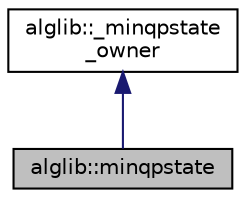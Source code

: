 digraph "alglib::minqpstate"
{
  edge [fontname="Helvetica",fontsize="10",labelfontname="Helvetica",labelfontsize="10"];
  node [fontname="Helvetica",fontsize="10",shape=record];
  Node0 [label="alglib::minqpstate",height=0.2,width=0.4,color="black", fillcolor="grey75", style="filled", fontcolor="black"];
  Node1 -> Node0 [dir="back",color="midnightblue",fontsize="10",style="solid",fontname="Helvetica"];
  Node1 [label="alglib::_minqpstate\l_owner",height=0.2,width=0.4,color="black", fillcolor="white", style="filled",URL="$classalglib_1_1__minqpstate__owner.html"];
}
